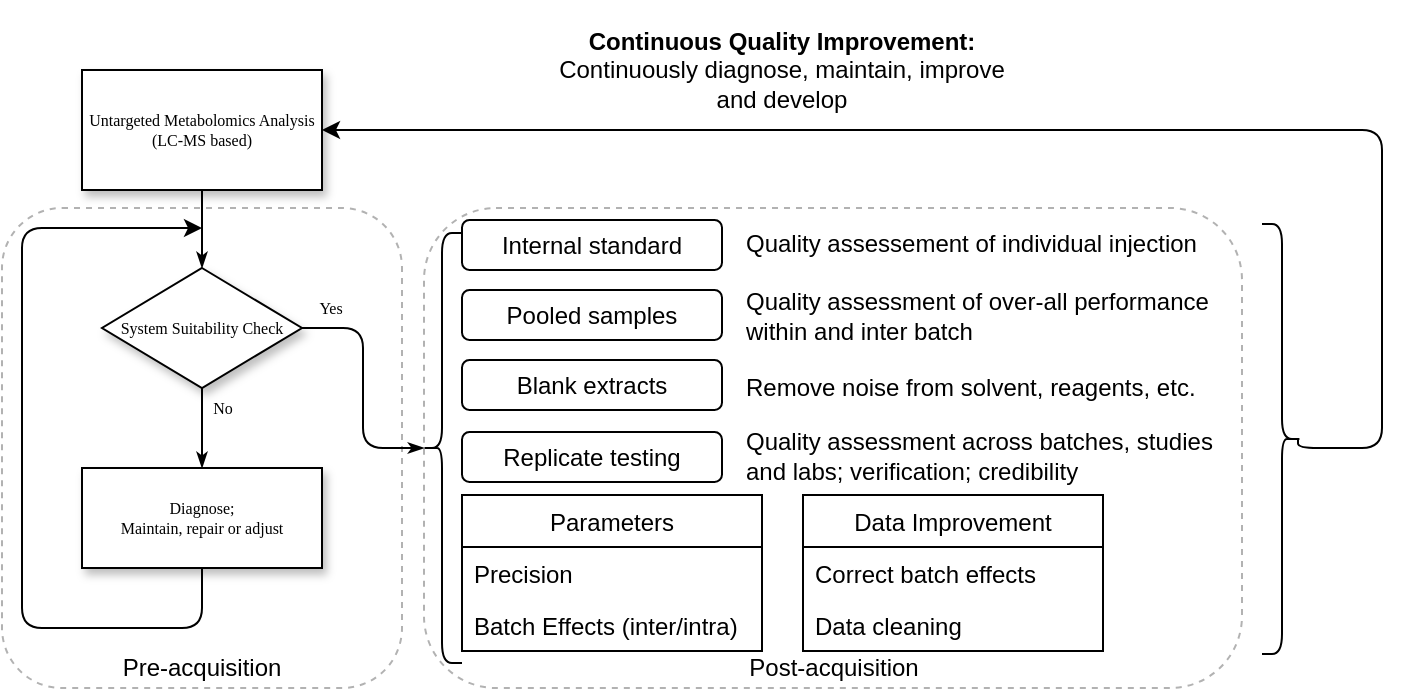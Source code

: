 <mxfile version="10.6.2" type="github"><diagram id="tgRO7L3u7PYnn-eX4Sxb" name="Page-1"><mxGraphModel dx="986" dy="510" grid="1" gridSize="10" guides="1" tooltips="1" connect="1" arrows="1" fold="1" page="1" pageScale="1" pageWidth="1169" pageHeight="827" math="0" shadow="0"><root><mxCell id="0"/><mxCell id="1" parent="0"/><mxCell id="9TmmcOqtLDCzobxfhCm3-25" value="" style="rounded=1;whiteSpace=wrap;html=1;labelBackgroundColor=#ffffff;align=left;fillColor=none;dashed=1;opacity=30;" parent="1" vertex="1"><mxGeometry x="150" y="190" width="200" height="240" as="geometry"/></mxCell><mxCell id="9TmmcOqtLDCzobxfhCm3-1" value="" style="rounded=1;whiteSpace=wrap;html=1;labelBackgroundColor=#ffffff;align=left;fillColor=none;dashed=1;opacity=30;" parent="1" vertex="1"><mxGeometry x="361" y="190" width="409" height="240" as="geometry"/></mxCell><mxCell id="9TmmcOqtLDCzobxfhCm3-2" style="edgeStyle=orthogonalEdgeStyle;rounded=0;html=1;labelBackgroundColor=none;startSize=5;endArrow=classicThin;endFill=1;endSize=5;jettySize=auto;orthogonalLoop=1;strokeColor=#000000;strokeWidth=1;fontFamily=Verdana;fontSize=8;fontColor=#000000;" parent="1" source="9TmmcOqtLDCzobxfhCm3-3" target="9TmmcOqtLDCzobxfhCm3-6" edge="1"><mxGeometry relative="1" as="geometry"/></mxCell><mxCell id="9TmmcOqtLDCzobxfhCm3-3" value="Untargeted Metabolomics Analysis&lt;br&gt;(LC-MS based)&lt;br&gt;" style="shape=trapezoid;whiteSpace=wrap;html=1;rounded=0;shadow=1;labelBackgroundColor=none;strokeColor=#000000;strokeWidth=1;fillColor=#ffffff;fontFamily=Verdana;fontSize=8;fontColor=#000000;align=center;flipV=1;comic=0;size=0;" parent="1" vertex="1"><mxGeometry x="190" y="121" width="120" height="60" as="geometry"/></mxCell><mxCell id="9TmmcOqtLDCzobxfhCm3-4" value="Yes" style="edgeStyle=orthogonalEdgeStyle;rounded=1;html=1;labelBackgroundColor=none;startSize=5;endArrow=classicThin;endFill=1;endSize=5;jettySize=auto;orthogonalLoop=1;strokeColor=#000000;strokeWidth=1;fontFamily=Verdana;fontSize=8;fontColor=#000000;" parent="1" source="9TmmcOqtLDCzobxfhCm3-6" target="9TmmcOqtLDCzobxfhCm3-1" edge="1"><mxGeometry x="-0.778" y="10" relative="1" as="geometry"><mxPoint as="offset"/><mxPoint x="390" y="250" as="targetPoint"/></mxGeometry></mxCell><mxCell id="9TmmcOqtLDCzobxfhCm3-5" value="No" style="edgeStyle=orthogonalEdgeStyle;rounded=0;html=1;labelBackgroundColor=none;startSize=5;endArrow=classicThin;endFill=1;endSize=5;jettySize=auto;orthogonalLoop=1;strokeColor=#000000;strokeWidth=1;fontFamily=Verdana;fontSize=8;fontColor=#000000;" parent="1" source="9TmmcOqtLDCzobxfhCm3-6" target="9TmmcOqtLDCzobxfhCm3-7" edge="1"><mxGeometry x="-0.5" y="10" relative="1" as="geometry"><mxPoint as="offset"/></mxGeometry></mxCell><mxCell id="9TmmcOqtLDCzobxfhCm3-6" value="System Suitability Check&lt;br&gt;" style="rhombus;whiteSpace=wrap;html=1;rounded=0;shadow=1;labelBackgroundColor=none;strokeColor=#000000;strokeWidth=1;fillColor=#ffffff;fontFamily=Verdana;fontSize=8;fontColor=#000000;align=center;" parent="1" vertex="1"><mxGeometry x="200" y="220" width="100" height="60" as="geometry"/></mxCell><mxCell id="9TmmcOqtLDCzobxfhCm3-7" value="Diagnose;&lt;br&gt;Maintain,&amp;nbsp;repair or&amp;nbsp;adjust" style="whiteSpace=wrap;html=1;rounded=0;shadow=1;labelBackgroundColor=none;strokeColor=#000000;strokeWidth=1;fillColor=#ffffff;fontFamily=Verdana;fontSize=8;fontColor=#000000;align=center;" parent="1" vertex="1"><mxGeometry x="190" y="320" width="120" height="50" as="geometry"/></mxCell><mxCell id="9TmmcOqtLDCzobxfhCm3-8" value="" style="endArrow=classic;html=1;exitX=0.5;exitY=1;exitDx=0;exitDy=0;" parent="1" source="9TmmcOqtLDCzobxfhCm3-7" edge="1"><mxGeometry width="50" height="50" relative="1" as="geometry"><mxPoint x="90" y="240" as="sourcePoint"/><mxPoint x="250" y="200" as="targetPoint"/><Array as="points"><mxPoint x="250" y="400"/><mxPoint x="160" y="400"/><mxPoint x="160" y="290"/><mxPoint x="160" y="200"/></Array></mxGeometry></mxCell><mxCell id="9TmmcOqtLDCzobxfhCm3-10" value="Internal standard&lt;br&gt;" style="rounded=1;whiteSpace=wrap;html=1;gradientColor=none;" parent="1" vertex="1"><mxGeometry x="380" y="196" width="130" height="25" as="geometry"/></mxCell><mxCell id="9TmmcOqtLDCzobxfhCm3-12" value="Pooled samples&lt;br&gt;" style="rounded=1;whiteSpace=wrap;html=1;" parent="1" vertex="1"><mxGeometry x="380" y="231" width="130" height="25" as="geometry"/></mxCell><mxCell id="9TmmcOqtLDCzobxfhCm3-13" value="Blank extracts&lt;br&gt;" style="rounded=1;whiteSpace=wrap;html=1;" parent="1" vertex="1"><mxGeometry x="380" y="266" width="130" height="25" as="geometry"/></mxCell><mxCell id="9TmmcOqtLDCzobxfhCm3-14" value="&lt;span&gt;Quality assessement of individual injection&lt;/span&gt;" style="text;html=1;strokeColor=none;fillColor=none;align=left;verticalAlign=middle;whiteSpace=wrap;rounded=0;labelBackgroundColor=#ffffff;" parent="1" vertex="1"><mxGeometry x="520" y="198" width="240" height="20" as="geometry"/></mxCell><mxCell id="9TmmcOqtLDCzobxfhCm3-17" value="Quality assessment of over-all performance within and inter batch&lt;br&gt;" style="text;html=1;strokeColor=none;fillColor=none;align=left;verticalAlign=middle;whiteSpace=wrap;rounded=0;labelBackgroundColor=#ffffff;" parent="1" vertex="1"><mxGeometry x="520" y="233.5" width="240" height="20" as="geometry"/></mxCell><mxCell id="9TmmcOqtLDCzobxfhCm3-18" value="Remove noise from solvent, reagents, etc.&lt;br&gt;" style="text;html=1;strokeColor=none;fillColor=none;align=left;verticalAlign=middle;whiteSpace=wrap;rounded=0;labelBackgroundColor=#ffffff;" parent="1" vertex="1"><mxGeometry x="520" y="265" width="240" height="30" as="geometry"/></mxCell><mxCell id="9TmmcOqtLDCzobxfhCm3-21" value="Replicate testing&lt;br&gt;" style="rounded=1;whiteSpace=wrap;html=1;" parent="1" vertex="1"><mxGeometry x="380" y="302" width="130" height="25" as="geometry"/></mxCell><mxCell id="9TmmcOqtLDCzobxfhCm3-23" value="Quality assessment across batches, studies and labs; verification; credibility&lt;br&gt;" style="text;html=1;strokeColor=none;fillColor=none;align=left;verticalAlign=middle;whiteSpace=wrap;rounded=0;labelBackgroundColor=#ffffff;" parent="1" vertex="1"><mxGeometry x="520" y="293.5" width="240" height="40" as="geometry"/></mxCell><mxCell id="9TmmcOqtLDCzobxfhCm3-26" value="Pre-acquisition" style="text;html=1;strokeColor=none;fillColor=none;align=center;verticalAlign=middle;whiteSpace=wrap;rounded=0;dashed=1;labelBackgroundColor=#ffffff;opacity=30;" parent="1" vertex="1"><mxGeometry x="190" y="410" width="120" height="20" as="geometry"/></mxCell><mxCell id="9TmmcOqtLDCzobxfhCm3-27" value="Post-acquisition" style="text;html=1;strokeColor=none;fillColor=none;align=center;verticalAlign=middle;whiteSpace=wrap;rounded=0;dashed=1;labelBackgroundColor=#ffffff;opacity=30;" parent="1" vertex="1"><mxGeometry x="505.5" y="410" width="120" height="20" as="geometry"/></mxCell><mxCell id="9TmmcOqtLDCzobxfhCm3-28" value="&lt;b&gt;Continuous Quality Improvement:&lt;/b&gt; Continuously diagnose, maintain, improve and develop&lt;br&gt;" style="text;html=1;strokeColor=none;fillColor=none;align=center;verticalAlign=middle;whiteSpace=wrap;rounded=0;dashed=1;labelBackgroundColor=#ffffff;opacity=30;" parent="1" vertex="1"><mxGeometry x="420" y="86" width="240" height="70" as="geometry"/></mxCell><mxCell id="9TmmcOqtLDCzobxfhCm3-31" value="" style="shape=curlyBracket;whiteSpace=wrap;html=1;rounded=1;shadow=0;" parent="1" vertex="1"><mxGeometry x="360" y="202.5" width="20" height="215" as="geometry"/></mxCell><mxCell id="9TmmcOqtLDCzobxfhCm3-33" style="edgeStyle=orthogonalEdgeStyle;rounded=1;orthogonalLoop=1;jettySize=auto;html=1;exitX=0.1;exitY=0.5;exitDx=0;exitDy=0;exitPerimeter=0;entryX=1;entryY=0.5;entryDx=0;entryDy=0;" parent="1" source="9TmmcOqtLDCzobxfhCm3-32" target="9TmmcOqtLDCzobxfhCm3-3" edge="1"><mxGeometry relative="1" as="geometry"><mxPoint x="960" y="309.857" as="targetPoint"/><Array as="points"><mxPoint x="798" y="310"/><mxPoint x="840" y="310"/><mxPoint x="840" y="151"/></Array></mxGeometry></mxCell><mxCell id="9TmmcOqtLDCzobxfhCm3-32" value="" style="shape=curlyBracket;whiteSpace=wrap;html=1;rounded=1;shadow=0;flipV=0;flipH=1;" parent="1" vertex="1"><mxGeometry x="780" y="198" width="20" height="215" as="geometry"/></mxCell><mxCell id="wfm9uIPfgycSOJmDMbBl-1" value="Parameters" style="swimlane;fontStyle=0;childLayout=stackLayout;horizontal=1;startSize=26;fillColor=none;horizontalStack=0;resizeParent=1;resizeParentMax=0;resizeLast=0;collapsible=1;marginBottom=0;" vertex="1" parent="1"><mxGeometry x="380" y="333.5" width="150" height="78" as="geometry"/></mxCell><mxCell id="wfm9uIPfgycSOJmDMbBl-2" value="Precision" style="text;strokeColor=none;fillColor=none;align=left;verticalAlign=top;spacingLeft=4;spacingRight=4;overflow=hidden;rotatable=0;points=[[0,0.5],[1,0.5]];portConstraint=eastwest;" vertex="1" parent="wfm9uIPfgycSOJmDMbBl-1"><mxGeometry y="26" width="150" height="26" as="geometry"/></mxCell><mxCell id="wfm9uIPfgycSOJmDMbBl-3" value="Batch Effects (inter/intra)" style="text;strokeColor=none;fillColor=none;align=left;verticalAlign=top;spacingLeft=4;spacingRight=4;overflow=hidden;rotatable=0;points=[[0,0.5],[1,0.5]];portConstraint=eastwest;" vertex="1" parent="wfm9uIPfgycSOJmDMbBl-1"><mxGeometry y="52" width="150" height="26" as="geometry"/></mxCell><mxCell id="wfm9uIPfgycSOJmDMbBl-5" value="Data Improvement" style="swimlane;fontStyle=0;childLayout=stackLayout;horizontal=1;startSize=26;fillColor=none;horizontalStack=0;resizeParent=1;resizeParentMax=0;resizeLast=0;collapsible=1;marginBottom=0;" vertex="1" parent="1"><mxGeometry x="550.5" y="333.5" width="150" height="78" as="geometry"/></mxCell><mxCell id="wfm9uIPfgycSOJmDMbBl-6" value="Correct batch effects" style="text;strokeColor=none;fillColor=none;align=left;verticalAlign=top;spacingLeft=4;spacingRight=4;overflow=hidden;rotatable=0;points=[[0,0.5],[1,0.5]];portConstraint=eastwest;" vertex="1" parent="wfm9uIPfgycSOJmDMbBl-5"><mxGeometry y="26" width="150" height="26" as="geometry"/></mxCell><mxCell id="wfm9uIPfgycSOJmDMbBl-7" value="Data cleaning" style="text;strokeColor=none;fillColor=none;align=left;verticalAlign=top;spacingLeft=4;spacingRight=4;overflow=hidden;rotatable=0;points=[[0,0.5],[1,0.5]];portConstraint=eastwest;" vertex="1" parent="wfm9uIPfgycSOJmDMbBl-5"><mxGeometry y="52" width="150" height="26" as="geometry"/></mxCell></root></mxGraphModel></diagram></mxfile>